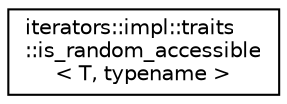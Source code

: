 digraph "Graphical Class Hierarchy"
{
 // INTERACTIVE_SVG=YES
 // LATEX_PDF_SIZE
  edge [fontname="Helvetica",fontsize="10",labelfontname="Helvetica",labelfontsize="10"];
  node [fontname="Helvetica",fontsize="10",shape=record];
  rankdir="LR";
  Node0 [label="iterators::impl::traits\l::is_random_accessible\l\< T, typename \>",height=0.2,width=0.4,color="black", fillcolor="white", style="filled",URL="$structiterators_1_1impl_1_1traits_1_1is__random__accessible.html",tooltip=" "];
}
